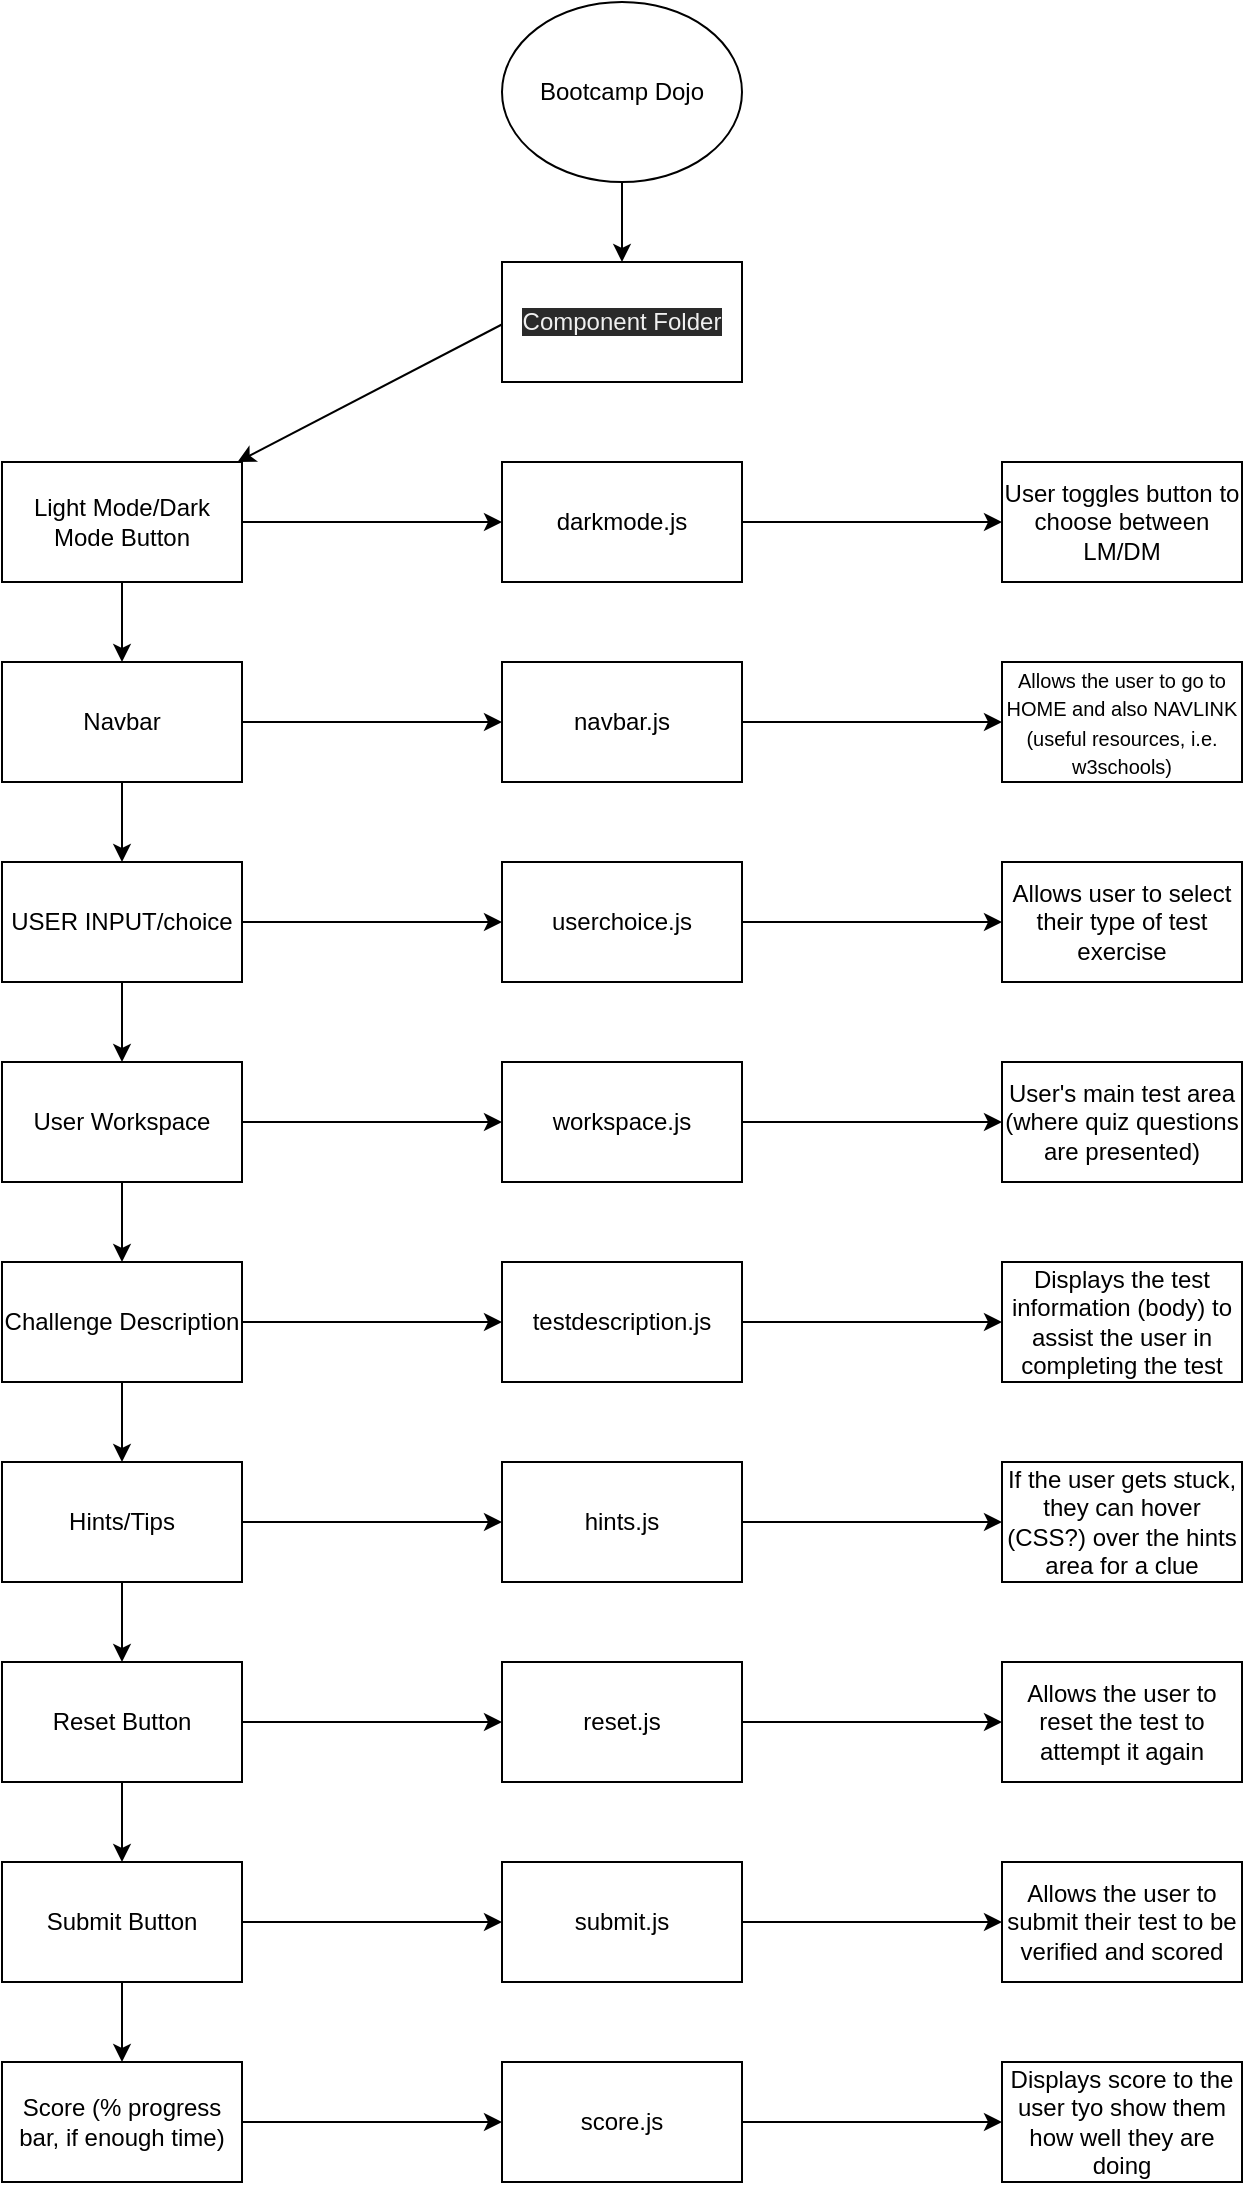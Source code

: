 <mxfile>
    <diagram id="ghA7Iir9uGFkGj2unpV4" name="Page-1">
        <mxGraphModel dx="1080" dy="853" grid="1" gridSize="10" guides="1" tooltips="1" connect="1" arrows="1" fold="1" page="1" pageScale="1" pageWidth="827" pageHeight="1169" math="0" shadow="0">
            <root>
                <mxCell id="0"/>
                <mxCell id="1" parent="0"/>
                <mxCell id="4" value="" style="edgeStyle=none;html=1;" parent="1" source="2" target="3" edge="1">
                    <mxGeometry relative="1" as="geometry"/>
                </mxCell>
                <mxCell id="2" value="Bootcamp Dojo" style="ellipse;whiteSpace=wrap;html=1;" parent="1" vertex="1">
                    <mxGeometry x="350" y="10" width="120" height="90" as="geometry"/>
                </mxCell>
                <mxCell id="8" value="" style="edgeStyle=none;html=1;" parent="1" target="7" edge="1">
                    <mxGeometry relative="1" as="geometry">
                        <mxPoint x="352.308" y="170" as="sourcePoint"/>
                    </mxGeometry>
                </mxCell>
                <mxCell id="3" value="&lt;span style=&quot;color: rgb(240 , 240 , 240) ; font-family: &amp;#34;helvetica&amp;#34; ; font-size: 12px ; font-style: normal ; font-weight: 400 ; letter-spacing: normal ; text-align: center ; text-indent: 0px ; text-transform: none ; word-spacing: 0px ; background-color: rgb(42 , 42 , 42) ; display: inline ; float: none&quot;&gt;Component Folder&lt;/span&gt;" style="whiteSpace=wrap;html=1;" parent="1" vertex="1">
                    <mxGeometry x="350" y="140" width="120" height="60" as="geometry"/>
                </mxCell>
                <mxCell id="9" style="edgeStyle=none;html=1;exitX=1;exitY=0.5;exitDx=0;exitDy=0;" edge="1" parent="1" source="7">
                    <mxGeometry relative="1" as="geometry">
                        <mxPoint x="350" y="270" as="targetPoint"/>
                    </mxGeometry>
                </mxCell>
                <mxCell id="14" style="edgeStyle=none;html=1;exitX=0.5;exitY=1;exitDx=0;exitDy=0;" edge="1" parent="1" source="7">
                    <mxGeometry relative="1" as="geometry">
                        <mxPoint x="160" y="340.0" as="targetPoint"/>
                    </mxGeometry>
                </mxCell>
                <mxCell id="7" value="Light Mode/Dark Mode Button" style="whiteSpace=wrap;html=1;" parent="1" vertex="1">
                    <mxGeometry x="100" y="240" width="120" height="60" as="geometry"/>
                </mxCell>
                <mxCell id="10" value="darkmode.js" style="whiteSpace=wrap;html=1;" vertex="1" parent="1">
                    <mxGeometry x="350" y="240" width="120" height="60" as="geometry"/>
                </mxCell>
                <mxCell id="12" style="edgeStyle=none;html=1;exitX=1;exitY=0.5;exitDx=0;exitDy=0;" edge="1" parent="1">
                    <mxGeometry relative="1" as="geometry">
                        <mxPoint x="600" y="270.0" as="targetPoint"/>
                        <mxPoint x="470" y="270.0" as="sourcePoint"/>
                    </mxGeometry>
                </mxCell>
                <mxCell id="13" value="User toggles button to choose between LM/DM" style="whiteSpace=wrap;html=1;" vertex="1" parent="1">
                    <mxGeometry x="600" y="240" width="120" height="60" as="geometry"/>
                </mxCell>
                <mxCell id="16" style="edgeStyle=none;html=1;exitX=1;exitY=0.5;exitDx=0;exitDy=0;" edge="1" parent="1" source="18">
                    <mxGeometry relative="1" as="geometry">
                        <mxPoint x="350" y="370" as="targetPoint"/>
                    </mxGeometry>
                </mxCell>
                <mxCell id="17" style="edgeStyle=none;html=1;exitX=0.5;exitY=1;exitDx=0;exitDy=0;" edge="1" parent="1" source="18">
                    <mxGeometry relative="1" as="geometry">
                        <mxPoint x="160" y="440.0" as="targetPoint"/>
                    </mxGeometry>
                </mxCell>
                <mxCell id="18" value="Navbar" style="whiteSpace=wrap;html=1;" vertex="1" parent="1">
                    <mxGeometry x="100" y="340" width="120" height="60" as="geometry"/>
                </mxCell>
                <mxCell id="19" value="navbar.js" style="whiteSpace=wrap;html=1;" vertex="1" parent="1">
                    <mxGeometry x="350" y="340" width="120" height="60" as="geometry"/>
                </mxCell>
                <mxCell id="20" style="edgeStyle=none;html=1;exitX=1;exitY=0.5;exitDx=0;exitDy=0;" edge="1" parent="1">
                    <mxGeometry relative="1" as="geometry">
                        <mxPoint x="600" y="370.0" as="targetPoint"/>
                        <mxPoint x="470" y="370.0" as="sourcePoint"/>
                    </mxGeometry>
                </mxCell>
                <mxCell id="21" value="&lt;font style=&quot;font-size: 10px&quot;&gt;Allows the user to go to HOME and also NAVLINK (useful resources, i.e. w3schools)&lt;/font&gt;" style="whiteSpace=wrap;html=1;" vertex="1" parent="1">
                    <mxGeometry x="600" y="340" width="120" height="60" as="geometry"/>
                </mxCell>
                <mxCell id="22" style="edgeStyle=none;html=1;exitX=1;exitY=0.5;exitDx=0;exitDy=0;" edge="1" parent="1" source="24">
                    <mxGeometry relative="1" as="geometry">
                        <mxPoint x="350" y="470" as="targetPoint"/>
                    </mxGeometry>
                </mxCell>
                <mxCell id="23" style="edgeStyle=none;html=1;exitX=0.5;exitY=1;exitDx=0;exitDy=0;" edge="1" parent="1" source="24">
                    <mxGeometry relative="1" as="geometry">
                        <mxPoint x="160" y="540.0" as="targetPoint"/>
                    </mxGeometry>
                </mxCell>
                <mxCell id="24" value="USER INPUT/choice" style="whiteSpace=wrap;html=1;" vertex="1" parent="1">
                    <mxGeometry x="100" y="440" width="120" height="60" as="geometry"/>
                </mxCell>
                <mxCell id="25" value="userchoice.js" style="whiteSpace=wrap;html=1;" vertex="1" parent="1">
                    <mxGeometry x="350" y="440" width="120" height="60" as="geometry"/>
                </mxCell>
                <mxCell id="26" style="edgeStyle=none;html=1;exitX=1;exitY=0.5;exitDx=0;exitDy=0;" edge="1" parent="1">
                    <mxGeometry relative="1" as="geometry">
                        <mxPoint x="600" y="470.0" as="targetPoint"/>
                        <mxPoint x="470" y="470.0" as="sourcePoint"/>
                    </mxGeometry>
                </mxCell>
                <mxCell id="27" value="Allows user to select their type of test exercise" style="whiteSpace=wrap;html=1;" vertex="1" parent="1">
                    <mxGeometry x="600" y="440" width="120" height="60" as="geometry"/>
                </mxCell>
                <mxCell id="28" style="edgeStyle=none;html=1;exitX=1;exitY=0.5;exitDx=0;exitDy=0;" edge="1" parent="1" source="30">
                    <mxGeometry relative="1" as="geometry">
                        <mxPoint x="350" y="570" as="targetPoint"/>
                    </mxGeometry>
                </mxCell>
                <mxCell id="29" style="edgeStyle=none;html=1;exitX=0.5;exitY=1;exitDx=0;exitDy=0;" edge="1" parent="1" source="30">
                    <mxGeometry relative="1" as="geometry">
                        <mxPoint x="160" y="640.0" as="targetPoint"/>
                    </mxGeometry>
                </mxCell>
                <mxCell id="30" value="User Workspace" style="whiteSpace=wrap;html=1;" vertex="1" parent="1">
                    <mxGeometry x="100" y="540" width="120" height="60" as="geometry"/>
                </mxCell>
                <mxCell id="31" value="workspace.js" style="whiteSpace=wrap;html=1;" vertex="1" parent="1">
                    <mxGeometry x="350" y="540" width="120" height="60" as="geometry"/>
                </mxCell>
                <mxCell id="32" style="edgeStyle=none;html=1;exitX=1;exitY=0.5;exitDx=0;exitDy=0;" edge="1" parent="1">
                    <mxGeometry relative="1" as="geometry">
                        <mxPoint x="600" y="570.0" as="targetPoint"/>
                        <mxPoint x="470" y="570.0" as="sourcePoint"/>
                    </mxGeometry>
                </mxCell>
                <mxCell id="33" value="User's main test area (where quiz questions are presented)" style="whiteSpace=wrap;html=1;" vertex="1" parent="1">
                    <mxGeometry x="600" y="540" width="120" height="60" as="geometry"/>
                </mxCell>
                <mxCell id="34" style="edgeStyle=none;html=1;exitX=1;exitY=0.5;exitDx=0;exitDy=0;" edge="1" parent="1" source="36">
                    <mxGeometry relative="1" as="geometry">
                        <mxPoint x="350" y="670" as="targetPoint"/>
                    </mxGeometry>
                </mxCell>
                <mxCell id="35" style="edgeStyle=none;html=1;exitX=0.5;exitY=1;exitDx=0;exitDy=0;" edge="1" parent="1" source="36">
                    <mxGeometry relative="1" as="geometry">
                        <mxPoint x="160" y="740.0" as="targetPoint"/>
                    </mxGeometry>
                </mxCell>
                <mxCell id="36" value="Challenge Description" style="whiteSpace=wrap;html=1;" vertex="1" parent="1">
                    <mxGeometry x="100" y="640" width="120" height="60" as="geometry"/>
                </mxCell>
                <mxCell id="37" value="testdescription.js" style="whiteSpace=wrap;html=1;" vertex="1" parent="1">
                    <mxGeometry x="350" y="640" width="120" height="60" as="geometry"/>
                </mxCell>
                <mxCell id="38" style="edgeStyle=none;html=1;exitX=1;exitY=0.5;exitDx=0;exitDy=0;" edge="1" parent="1">
                    <mxGeometry relative="1" as="geometry">
                        <mxPoint x="600" y="670.0" as="targetPoint"/>
                        <mxPoint x="470" y="670.0" as="sourcePoint"/>
                    </mxGeometry>
                </mxCell>
                <mxCell id="39" value="Displays the test information (body) to assist the user in completing the test" style="whiteSpace=wrap;html=1;" vertex="1" parent="1">
                    <mxGeometry x="600" y="640" width="120" height="60" as="geometry"/>
                </mxCell>
                <mxCell id="40" style="edgeStyle=none;html=1;exitX=1;exitY=0.5;exitDx=0;exitDy=0;" edge="1" parent="1" source="42">
                    <mxGeometry relative="1" as="geometry">
                        <mxPoint x="350" y="770" as="targetPoint"/>
                    </mxGeometry>
                </mxCell>
                <mxCell id="41" style="edgeStyle=none;html=1;exitX=0.5;exitY=1;exitDx=0;exitDy=0;" edge="1" parent="1" source="42">
                    <mxGeometry relative="1" as="geometry">
                        <mxPoint x="160" y="840.0" as="targetPoint"/>
                    </mxGeometry>
                </mxCell>
                <mxCell id="42" value="Hints/Tips" style="whiteSpace=wrap;html=1;" vertex="1" parent="1">
                    <mxGeometry x="100" y="740" width="120" height="60" as="geometry"/>
                </mxCell>
                <mxCell id="43" value="hints.js" style="whiteSpace=wrap;html=1;" vertex="1" parent="1">
                    <mxGeometry x="350" y="740" width="120" height="60" as="geometry"/>
                </mxCell>
                <mxCell id="44" style="edgeStyle=none;html=1;exitX=1;exitY=0.5;exitDx=0;exitDy=0;" edge="1" parent="1">
                    <mxGeometry relative="1" as="geometry">
                        <mxPoint x="600" y="770.0" as="targetPoint"/>
                        <mxPoint x="470" y="770.0" as="sourcePoint"/>
                    </mxGeometry>
                </mxCell>
                <mxCell id="45" value="If the user gets stuck, they can hover (CSS?) over the hints area for a clue" style="whiteSpace=wrap;html=1;" vertex="1" parent="1">
                    <mxGeometry x="600" y="740" width="120" height="60" as="geometry"/>
                </mxCell>
                <mxCell id="46" style="edgeStyle=none;html=1;exitX=1;exitY=0.5;exitDx=0;exitDy=0;" edge="1" parent="1" source="48">
                    <mxGeometry relative="1" as="geometry">
                        <mxPoint x="350" y="870" as="targetPoint"/>
                    </mxGeometry>
                </mxCell>
                <mxCell id="47" style="edgeStyle=none;html=1;exitX=0.5;exitY=1;exitDx=0;exitDy=0;" edge="1" parent="1" source="48">
                    <mxGeometry relative="1" as="geometry">
                        <mxPoint x="160" y="940.0" as="targetPoint"/>
                    </mxGeometry>
                </mxCell>
                <mxCell id="48" value="Reset Button" style="whiteSpace=wrap;html=1;" vertex="1" parent="1">
                    <mxGeometry x="100" y="840" width="120" height="60" as="geometry"/>
                </mxCell>
                <mxCell id="49" value="reset.js" style="whiteSpace=wrap;html=1;" vertex="1" parent="1">
                    <mxGeometry x="350" y="840" width="120" height="60" as="geometry"/>
                </mxCell>
                <mxCell id="50" style="edgeStyle=none;html=1;exitX=1;exitY=0.5;exitDx=0;exitDy=0;" edge="1" parent="1">
                    <mxGeometry relative="1" as="geometry">
                        <mxPoint x="600" y="870.0" as="targetPoint"/>
                        <mxPoint x="470" y="870.0" as="sourcePoint"/>
                    </mxGeometry>
                </mxCell>
                <mxCell id="51" value="Allows the user to reset the test to attempt it again" style="whiteSpace=wrap;html=1;" vertex="1" parent="1">
                    <mxGeometry x="600" y="840" width="120" height="60" as="geometry"/>
                </mxCell>
                <mxCell id="52" style="edgeStyle=none;html=1;exitX=1;exitY=0.5;exitDx=0;exitDy=0;" edge="1" parent="1" source="54">
                    <mxGeometry relative="1" as="geometry">
                        <mxPoint x="350" y="970" as="targetPoint"/>
                    </mxGeometry>
                </mxCell>
                <mxCell id="53" style="edgeStyle=none;html=1;exitX=0.5;exitY=1;exitDx=0;exitDy=0;" edge="1" parent="1" source="54">
                    <mxGeometry relative="1" as="geometry">
                        <mxPoint x="160" y="1040.0" as="targetPoint"/>
                    </mxGeometry>
                </mxCell>
                <mxCell id="54" value="Submit Button" style="whiteSpace=wrap;html=1;" vertex="1" parent="1">
                    <mxGeometry x="100" y="940" width="120" height="60" as="geometry"/>
                </mxCell>
                <mxCell id="55" value="submit.js" style="whiteSpace=wrap;html=1;" vertex="1" parent="1">
                    <mxGeometry x="350" y="940" width="120" height="60" as="geometry"/>
                </mxCell>
                <mxCell id="56" style="edgeStyle=none;html=1;exitX=1;exitY=0.5;exitDx=0;exitDy=0;" edge="1" parent="1">
                    <mxGeometry relative="1" as="geometry">
                        <mxPoint x="600" y="970.0" as="targetPoint"/>
                        <mxPoint x="470" y="970.0" as="sourcePoint"/>
                    </mxGeometry>
                </mxCell>
                <mxCell id="57" value="Allows the user to submit their test to be verified and scored" style="whiteSpace=wrap;html=1;" vertex="1" parent="1">
                    <mxGeometry x="600" y="940" width="120" height="60" as="geometry"/>
                </mxCell>
                <mxCell id="58" style="edgeStyle=none;html=1;exitX=1;exitY=0.5;exitDx=0;exitDy=0;" edge="1" parent="1" source="60">
                    <mxGeometry relative="1" as="geometry">
                        <mxPoint x="350" y="1070" as="targetPoint"/>
                    </mxGeometry>
                </mxCell>
                <mxCell id="60" value="Score (% progress bar, if enough time)" style="whiteSpace=wrap;html=1;" vertex="1" parent="1">
                    <mxGeometry x="100" y="1040" width="120" height="60" as="geometry"/>
                </mxCell>
                <mxCell id="61" value="score.js" style="whiteSpace=wrap;html=1;" vertex="1" parent="1">
                    <mxGeometry x="350" y="1040" width="120" height="60" as="geometry"/>
                </mxCell>
                <mxCell id="62" style="edgeStyle=none;html=1;exitX=1;exitY=0.5;exitDx=0;exitDy=0;" edge="1" parent="1">
                    <mxGeometry relative="1" as="geometry">
                        <mxPoint x="600" y="1070.0" as="targetPoint"/>
                        <mxPoint x="470" y="1070.0" as="sourcePoint"/>
                    </mxGeometry>
                </mxCell>
                <mxCell id="63" value="Displays score to the user tyo show them how well they are doing" style="whiteSpace=wrap;html=1;" vertex="1" parent="1">
                    <mxGeometry x="600" y="1040" width="120" height="60" as="geometry"/>
                </mxCell>
            </root>
        </mxGraphModel>
    </diagram>
</mxfile>
